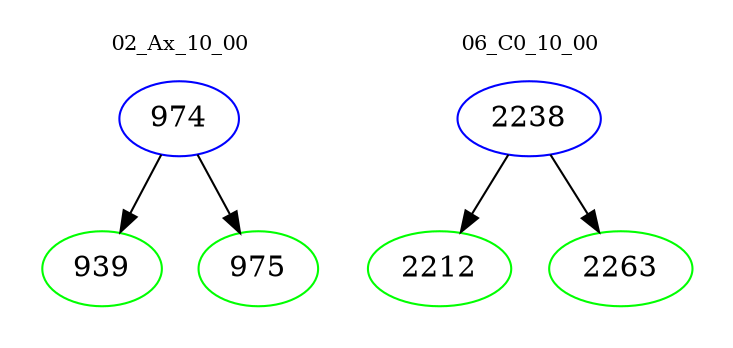 digraph{
subgraph cluster_0 {
color = white
label = "02_Ax_10_00";
fontsize=10;
T0_974 [label="974", color="blue"]
T0_974 -> T0_939 [color="black"]
T0_939 [label="939", color="green"]
T0_974 -> T0_975 [color="black"]
T0_975 [label="975", color="green"]
}
subgraph cluster_1 {
color = white
label = "06_C0_10_00";
fontsize=10;
T1_2238 [label="2238", color="blue"]
T1_2238 -> T1_2212 [color="black"]
T1_2212 [label="2212", color="green"]
T1_2238 -> T1_2263 [color="black"]
T1_2263 [label="2263", color="green"]
}
}
